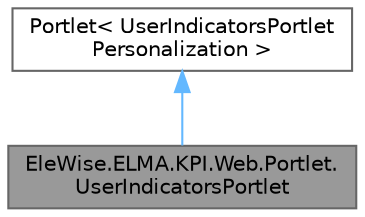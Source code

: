 digraph "EleWise.ELMA.KPI.Web.Portlet.UserIndicatorsPortlet"
{
 // LATEX_PDF_SIZE
  bgcolor="transparent";
  edge [fontname=Helvetica,fontsize=10,labelfontname=Helvetica,labelfontsize=10];
  node [fontname=Helvetica,fontsize=10,shape=box,height=0.2,width=0.4];
  Node1 [id="Node000001",label="EleWise.ELMA.KPI.Web.Portlet.\lUserIndicatorsPortlet",height=0.2,width=0.4,color="gray40", fillcolor="grey60", style="filled", fontcolor="black",tooltip="Портлет \"Мои показатели\"."];
  Node2 -> Node1 [id="edge1_Node000001_Node000002",dir="back",color="steelblue1",style="solid",tooltip=" "];
  Node2 [id="Node000002",label="Portlet\< UserIndicatorsPortlet\lPersonalization \>",height=0.2,width=0.4,color="gray40", fillcolor="white", style="filled",tooltip=" "];
}
